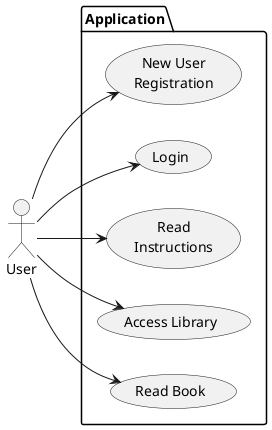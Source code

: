 @startuml
'https://plantuml.com/use-case-diagram

left to right direction
actor User as user

package Application {
  usecase "New User\nRegistration" as register
  usecase "Login" as login
  usecase "Read\nInstructions" as instructions
  usecase "Access Library" as library
  usecase "Read Book" as book
}

user --> register
user --> login
user --> instructions
user --> library
user --> book

@enduml